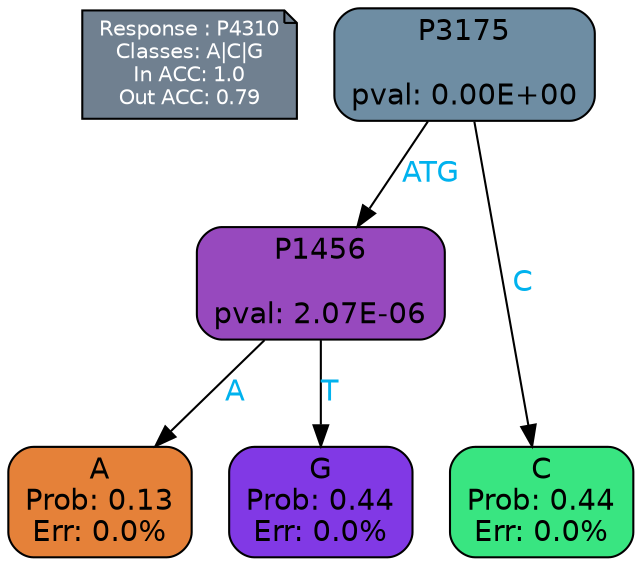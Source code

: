 digraph Tree {
node [shape=box, style="filled, rounded", color="black", fontname=helvetica] ;
graph [ranksep=equally, splines=polylines, bgcolor=transparent, dpi=600] ;
edge [fontname=helvetica] ;
LEGEND [label="Response : P4310
Classes: A|C|G
In ACC: 1.0
Out ACC: 0.79
",shape=note,align=left,style=filled,fillcolor="slategray",fontcolor="white",fontsize=10];1 [label="P3175

pval: 0.00E+00", fillcolor="#6e8da3"] ;
2 [label="P1456

pval: 2.07E-06", fillcolor="#9749be"] ;
3 [label="A
Prob: 0.13
Err: 0.0%", fillcolor="#e58139"] ;
4 [label="G
Prob: 0.44
Err: 0.0%", fillcolor="#8139e5"] ;
5 [label="C
Prob: 0.44
Err: 0.0%", fillcolor="#39e581"] ;
1 -> 2 [label="ATG",fontcolor=deepskyblue2] ;
1 -> 5 [label="C",fontcolor=deepskyblue2] ;
2 -> 3 [label="A",fontcolor=deepskyblue2] ;
2 -> 4 [label="T",fontcolor=deepskyblue2] ;
{rank = same; 3;4;5;}{rank = same; LEGEND;1;}}